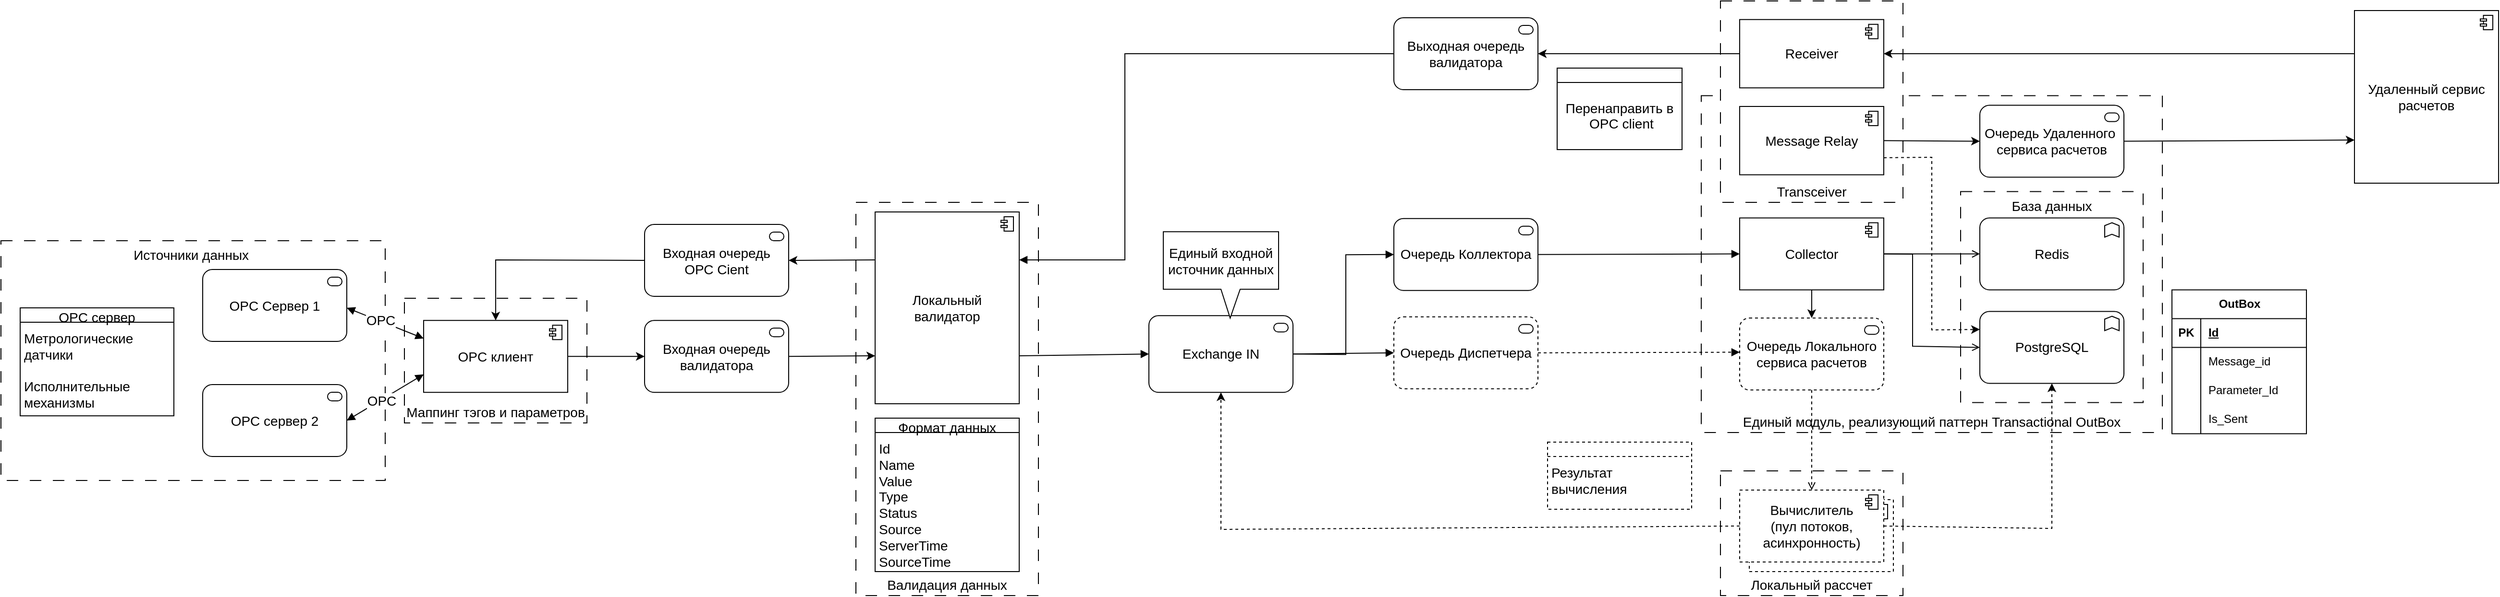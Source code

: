 <mxfile version="22.1.16" type="device">
  <diagram id="R2lEEEUBdFMjLlhIrx00" name="Page-1">
    <mxGraphModel dx="2353" dy="2468" grid="1" gridSize="10" guides="1" tooltips="1" connect="1" arrows="1" fold="1" page="1" pageScale="1" pageWidth="1100" pageHeight="850" math="0" shadow="0" extFonts="Permanent Marker^https://fonts.googleapis.com/css?family=Permanent+Marker">
      <root>
        <mxCell id="0" />
        <mxCell id="1" parent="0" />
        <mxCell id="q7pQSOy4l69L29XSGlJi-17" value="Единый модуль, реализующий паттерн Transactional OutBox" style="rounded=0;whiteSpace=wrap;html=1;verticalAlign=bottom;dashed=1;dashPattern=12 12;fontSize=14;" parent="1" vertex="1">
          <mxGeometry x="680" y="-1331.25" width="480" height="351.25" as="geometry" />
        </mxCell>
        <mxCell id="ocmXwIGSyRuY59burkTd-58" value="Маппинг тэгов и параметров" style="rounded=0;whiteSpace=wrap;html=1;verticalAlign=bottom;dashed=1;dashPattern=12 12;fontSize=14;" vertex="1" parent="1">
          <mxGeometry x="-670" y="-1120" width="190" height="130" as="geometry" />
        </mxCell>
        <mxCell id="uPt5MrWwTsGkhWe8A9bA-5" value="Источники данных&amp;nbsp;" style="rounded=0;whiteSpace=wrap;html=1;verticalAlign=top;dashed=1;dashPattern=12 12;fontSize=14;" parent="1" vertex="1">
          <mxGeometry x="-1090" y="-1180" width="400" height="250" as="geometry" />
        </mxCell>
        <mxCell id="ocmXwIGSyRuY59burkTd-61" value="Transceiver" style="rounded=0;whiteSpace=wrap;html=1;verticalAlign=bottom;dashed=1;dashPattern=12 12;fontSize=14;" vertex="1" parent="1">
          <mxGeometry x="700" y="-1430" width="190" height="210" as="geometry" />
        </mxCell>
        <mxCell id="R5ZMj6Ky-UmzNaYM-wRt-13" value="База данных" style="rounded=0;whiteSpace=wrap;html=1;verticalAlign=top;dashed=1;dashPattern=12 12;fontSize=14;" parent="1" vertex="1">
          <mxGeometry x="950" y="-1231.25" width="190" height="220" as="geometry" />
        </mxCell>
        <mxCell id="R5ZMj6Ky-UmzNaYM-wRt-1" value="Локальный рассчет" style="rounded=0;whiteSpace=wrap;html=1;verticalAlign=bottom;dashed=1;dashPattern=12 12;fontSize=14;" parent="1" vertex="1">
          <mxGeometry x="700" y="-940" width="190" height="130" as="geometry" />
        </mxCell>
        <mxCell id="BQeP7K4-G9sG8Y37uqka-18" value="Валидация данных" style="rounded=0;whiteSpace=wrap;html=1;verticalAlign=bottom;dashed=1;dashPattern=12 12;fontSize=14;" parent="1" vertex="1">
          <mxGeometry x="-200" y="-1220" width="190" height="410" as="geometry" />
        </mxCell>
        <mxCell id="tOWNumE1O2ndxBQ_jYK9-1" value="Вычислитель" style="html=1;outlineConnect=0;whiteSpace=wrap;shape=mxgraph.archimate3.application;appType=comp;archiType=square;fontSize=14;dashed=1;" parent="1" vertex="1">
          <mxGeometry x="730" y="-910" width="150" height="75" as="geometry" />
        </mxCell>
        <mxCell id="YP6sj-OteDb_MOu1oAyH-8" value="OPC Cервер 1" style="html=1;outlineConnect=0;whiteSpace=wrap;shape=mxgraph.archimate3.application;appType=serv;archiType=rounded;fontSize=14;" parent="1" vertex="1">
          <mxGeometry x="-880" y="-1150" width="150" height="75" as="geometry" />
        </mxCell>
        <mxCell id="YP6sj-OteDb_MOu1oAyH-11" value="OPC сервер 2" style="html=1;outlineConnect=0;whiteSpace=wrap;shape=mxgraph.archimate3.application;appType=serv;archiType=rounded;fontSize=14;" parent="1" vertex="1">
          <mxGeometry x="-880" y="-1030" width="150" height="75" as="geometry" />
        </mxCell>
        <mxCell id="YP6sj-OteDb_MOu1oAyH-16" value="OPC клиент" style="html=1;outlineConnect=0;whiteSpace=wrap;shape=mxgraph.archimate3.application;appType=comp;archiType=square;fontSize=14;" parent="1" vertex="1">
          <mxGeometry x="-650" y="-1096.88" width="150" height="75" as="geometry" />
        </mxCell>
        <mxCell id="2gFqnnszDHM0OTCBpC2Q-5" value="Очередь Коллектора" style="html=1;outlineConnect=0;whiteSpace=wrap;shape=mxgraph.archimate3.application;appType=serv;archiType=rounded;fontSize=14;" parent="1" vertex="1">
          <mxGeometry x="360" y="-1203.13" width="150" height="75" as="geometry" />
        </mxCell>
        <mxCell id="2gFqnnszDHM0OTCBpC2Q-6" value="Collector" style="html=1;outlineConnect=0;whiteSpace=wrap;shape=mxgraph.archimate3.application;appType=comp;archiType=square;fontSize=14;" parent="1" vertex="1">
          <mxGeometry x="720" y="-1203.75" width="150" height="75" as="geometry" />
        </mxCell>
        <mxCell id="2gFqnnszDHM0OTCBpC2Q-9" value="Receiver" style="html=1;outlineConnect=0;whiteSpace=wrap;shape=mxgraph.archimate3.application;appType=comp;archiType=square;fontSize=14;" parent="1" vertex="1">
          <mxGeometry x="720" y="-1410.63" width="150" height="71.25" as="geometry" />
        </mxCell>
        <mxCell id="2gFqnnszDHM0OTCBpC2Q-16" value="Вычислитель&lt;br style=&quot;font-size: 14px;&quot;&gt;(пул потоков, асинхронность)" style="html=1;outlineConnect=0;whiteSpace=wrap;shape=mxgraph.archimate3.application;appType=comp;archiType=square;fontSize=14;dashed=1;" parent="1" vertex="1">
          <mxGeometry x="720" y="-920" width="150" height="75" as="geometry" />
        </mxCell>
        <mxCell id="l4Pmd04nFDIlkqcD6siq-2" value="" style="endArrow=block;html=1;rounded=0;exitX=1;exitY=0.5;exitDx=0;exitDy=0;exitPerimeter=0;entryX=0;entryY=0.75;entryDx=0;entryDy=0;entryPerimeter=0;endFill=1;startArrow=block;startFill=1;fontSize=14;" parent="1" source="YP6sj-OteDb_MOu1oAyH-11" target="YP6sj-OteDb_MOu1oAyH-16" edge="1">
          <mxGeometry width="50" height="50" relative="1" as="geometry">
            <mxPoint x="-720" y="-1102" as="sourcePoint" />
            <mxPoint x="-670" y="-1082.5" as="targetPoint" />
          </mxGeometry>
        </mxCell>
        <mxCell id="4BpoNXQiU-3AtLkxDCB7-33" value="OPC" style="edgeLabel;html=1;align=center;verticalAlign=middle;resizable=0;points=[];fontSize=14;" parent="l4Pmd04nFDIlkqcD6siq-2" vertex="1" connectable="0">
          <mxGeometry x="0.222" y="-1" relative="1" as="geometry">
            <mxPoint x="-14" y="8" as="offset" />
          </mxGeometry>
        </mxCell>
        <mxCell id="l4Pmd04nFDIlkqcD6siq-3" value="" style="endArrow=classic;html=1;rounded=0;exitX=1;exitY=0.5;exitDx=0;exitDy=0;exitPerimeter=0;entryX=0;entryY=0.5;entryDx=0;entryDy=0;entryPerimeter=0;endFill=1;fontSize=14;" parent="1" source="YP6sj-OteDb_MOu1oAyH-16" target="Rr9Yoe83aBNbTRtHp_S8-6" edge="1">
          <mxGeometry width="50" height="50" relative="1" as="geometry">
            <mxPoint x="-510" y="-985" as="sourcePoint" />
            <mxPoint x="-420" y="-1062.5" as="targetPoint" />
          </mxGeometry>
        </mxCell>
        <mxCell id="l4Pmd04nFDIlkqcD6siq-5" value="" style="endArrow=block;html=1;rounded=0;exitX=1;exitY=0.5;exitDx=0;exitDy=0;exitPerimeter=0;entryX=0;entryY=0.25;entryDx=0;entryDy=0;entryPerimeter=0;endFill=1;startArrow=block;startFill=1;fontSize=14;" parent="1" target="YP6sj-OteDb_MOu1oAyH-16" edge="1">
          <mxGeometry width="50" height="50" relative="1" as="geometry">
            <mxPoint x="-730" y="-1110" as="sourcePoint" />
            <mxPoint x="-670" y="-1082.5" as="targetPoint" />
          </mxGeometry>
        </mxCell>
        <mxCell id="4BpoNXQiU-3AtLkxDCB7-34" value="OPC" style="edgeLabel;html=1;align=center;verticalAlign=middle;resizable=0;points=[];fontSize=14;" parent="l4Pmd04nFDIlkqcD6siq-5" vertex="1" connectable="0">
          <mxGeometry x="0.251" y="1" relative="1" as="geometry">
            <mxPoint x="-16" y="-6" as="offset" />
          </mxGeometry>
        </mxCell>
        <mxCell id="2gFqnnszDHM0OTCBpC2Q-18" value="Exchange IN" style="html=1;outlineConnect=0;whiteSpace=wrap;shape=mxgraph.archimate3.application;appType=serv;archiType=rounded;fontSize=14;" parent="1" vertex="1">
          <mxGeometry x="105" y="-1101.88" width="150" height="80" as="geometry" />
        </mxCell>
        <mxCell id="l4Pmd04nFDIlkqcD6siq-34" value="" style="endArrow=block;html=1;rounded=0;exitX=1;exitY=0.5;exitDx=0;exitDy=0;exitPerimeter=0;entryX=0;entryY=0.5;entryDx=0;entryDy=0;entryPerimeter=0;endFill=1;fontSize=14;" parent="1" source="2gFqnnszDHM0OTCBpC2Q-18" target="2gFqnnszDHM0OTCBpC2Q-5" edge="1">
          <mxGeometry width="50" height="50" relative="1" as="geometry">
            <mxPoint x="260" y="-1089.38" as="sourcePoint" />
            <mxPoint x="420" y="-1089.38" as="targetPoint" />
            <Array as="points">
              <mxPoint x="310" y="-1061.38" />
              <mxPoint x="310" y="-1165.38" />
            </Array>
          </mxGeometry>
        </mxCell>
        <mxCell id="l4Pmd04nFDIlkqcD6siq-37" value="" style="endArrow=block;html=1;rounded=0;exitX=1;exitY=0.5;exitDx=0;exitDy=0;exitPerimeter=0;entryX=0;entryY=0.5;entryDx=0;entryDy=0;entryPerimeter=0;endFill=1;fontSize=14;" parent="1" source="2gFqnnszDHM0OTCBpC2Q-5" target="2gFqnnszDHM0OTCBpC2Q-6" edge="1">
          <mxGeometry width="50" height="50" relative="1" as="geometry">
            <mxPoint x="740" y="-1230.63" as="sourcePoint" />
            <mxPoint x="820" y="-1230.63" as="targetPoint" />
            <Array as="points" />
          </mxGeometry>
        </mxCell>
        <mxCell id="l4Pmd04nFDIlkqcD6siq-38" value="" style="endArrow=block;html=1;rounded=0;exitX=1;exitY=0.5;exitDx=0;exitDy=0;exitPerimeter=0;endFill=1;entryX=0;entryY=0.5;entryDx=0;entryDy=0;entryPerimeter=0;fontSize=14;dashed=1;" parent="1" source="JOtzG4i4qyJZSoD8lDBt-39" edge="1">
          <mxGeometry width="50" height="50" relative="1" as="geometry">
            <mxPoint x="750" y="-1050.63" as="sourcePoint" />
            <mxPoint x="720" y="-1063.75" as="targetPoint" />
            <Array as="points" />
          </mxGeometry>
        </mxCell>
        <mxCell id="l4Pmd04nFDIlkqcD6siq-47" value="" style="endArrow=open;html=1;rounded=0;endFill=0;fontSize=14;exitX=0.5;exitY=1;exitDx=0;exitDy=0;exitPerimeter=0;dashed=1;entryX=0.5;entryY=0;entryDx=0;entryDy=0;entryPerimeter=0;" parent="1" source="ocmXwIGSyRuY59burkTd-65" edge="1" target="2gFqnnszDHM0OTCBpC2Q-16">
          <mxGeometry width="50" height="50" relative="1" as="geometry">
            <mxPoint x="795" y="-1026.25" as="sourcePoint" />
            <mxPoint x="795" y="-861.25" as="targetPoint" />
            <Array as="points" />
          </mxGeometry>
        </mxCell>
        <mxCell id="l4Pmd04nFDIlkqcD6siq-52" value="" style="endArrow=classic;html=1;rounded=0;endFill=1;entryX=0.5;entryY=1;entryDx=0;entryDy=0;entryPerimeter=0;exitX=1;exitY=0.5;exitDx=0;exitDy=0;exitPerimeter=0;fontSize=14;dashed=1;" parent="1" source="2gFqnnszDHM0OTCBpC2Q-16" target="ocmXwIGSyRuY59burkTd-3" edge="1">
          <mxGeometry width="50" height="50" relative="1" as="geometry">
            <mxPoint x="1110" y="-661.25" as="sourcePoint" />
            <mxPoint x="1045" y="-1030" as="targetPoint" />
            <Array as="points">
              <mxPoint x="1045" y="-880" />
            </Array>
          </mxGeometry>
        </mxCell>
        <mxCell id="l4Pmd04nFDIlkqcD6siq-55" value="" style="endArrow=classic;html=1;rounded=0;exitX=0;exitY=0.5;exitDx=0;exitDy=0;exitPerimeter=0;entryX=0.5;entryY=1;entryDx=0;entryDy=0;entryPerimeter=0;endFill=1;fontSize=14;dashed=1;" parent="1" source="2gFqnnszDHM0OTCBpC2Q-16" target="2gFqnnszDHM0OTCBpC2Q-18" edge="1">
          <mxGeometry width="50" height="50" relative="1" as="geometry">
            <mxPoint x="250" y="-569.38" as="sourcePoint" />
            <mxPoint x="340" y="-568.38" as="targetPoint" />
            <Array as="points">
              <mxPoint x="180" y="-879" />
            </Array>
          </mxGeometry>
        </mxCell>
        <mxCell id="BQeP7K4-G9sG8Y37uqka-5" value="" style="endArrow=classic;html=1;rounded=0;exitX=1;exitY=0.5;exitDx=0;exitDy=0;exitPerimeter=0;endFill=1;entryX=0;entryY=0.75;entryDx=0;entryDy=0;entryPerimeter=0;fontSize=14;" parent="1" source="Rr9Yoe83aBNbTRtHp_S8-6" target="BQeP7K4-G9sG8Y37uqka-6" edge="1">
          <mxGeometry width="50" height="50" relative="1" as="geometry">
            <mxPoint x="-270" y="-1062.5" as="sourcePoint" />
            <mxPoint x="-240" y="-1377" as="targetPoint" />
            <Array as="points" />
          </mxGeometry>
        </mxCell>
        <mxCell id="BQeP7K4-G9sG8Y37uqka-6" value="Локальный &lt;br&gt;валидатор" style="html=1;outlineConnect=0;whiteSpace=wrap;shape=mxgraph.archimate3.application;appType=comp;archiType=square;fontSize=14;" parent="1" vertex="1">
          <mxGeometry x="-180" y="-1210" width="150" height="200" as="geometry" />
        </mxCell>
        <mxCell id="2gFqnnszDHM0OTCBpC2Q-32" value="&lt;table cellpadding=&quot;0&quot; cellspacing=&quot;0&quot; style=&quot;font-size: 14px; width: 100%; height: 100%;&quot;&gt;&lt;tbody style=&quot;font-size: 14px;&quot;&gt;&lt;tr style=&quot;height: 20px; font-size: 14px;&quot;&gt;&lt;td align=&quot;center&quot; style=&quot;font-size: 14px;&quot;&gt;&lt;/td&gt;&lt;/tr&gt;&lt;tr style=&quot;font-size: 14px;&quot;&gt;&lt;td align=&quot;left&quot; valign=&quot;top&quot; style=&quot;padding: 4px; font-size: 14px;&quot;&gt;Результат вычисления&lt;/td&gt;&lt;/tr&gt;&lt;/tbody&gt;&lt;/table&gt;" style="html=1;outlineConnect=0;whiteSpace=wrap;shape=mxgraph.archimate3.businessObject;overflow=fill;fontSize=14;dashed=1;" parent="1" vertex="1">
          <mxGeometry x="520" y="-970" width="150" height="70" as="geometry" />
        </mxCell>
        <mxCell id="R5ZMj6Ky-UmzNaYM-wRt-7" value="Redis" style="html=1;outlineConnect=0;whiteSpace=wrap;shape=mxgraph.archimate3.application;appType=func;archiType=rounded;fontSize=14;" parent="1" vertex="1">
          <mxGeometry x="970" y="-1203.75" width="150" height="75" as="geometry" />
        </mxCell>
        <mxCell id="R5ZMj6Ky-UmzNaYM-wRt-9" value="" style="endArrow=open;html=1;rounded=0;exitX=1;exitY=0.5;exitDx=0;exitDy=0;exitPerimeter=0;entryX=0;entryY=0.5;entryDx=0;entryDy=0;entryPerimeter=0;endFill=0;fontSize=14;" parent="1" source="2gFqnnszDHM0OTCBpC2Q-6" target="R5ZMj6Ky-UmzNaYM-wRt-7" edge="1">
          <mxGeometry width="50" height="50" relative="1" as="geometry">
            <mxPoint x="880" y="-1223.25" as="sourcePoint" />
            <mxPoint x="1180" y="-1273.25" as="targetPoint" />
            <Array as="points" />
          </mxGeometry>
        </mxCell>
        <mxCell id="R5ZMj6Ky-UmzNaYM-wRt-22" value="Единый входной источник данных" style="shape=callout;whiteSpace=wrap;html=1;perimeter=calloutPerimeter;position2=0.58;fontSize=14;" parent="1" vertex="1">
          <mxGeometry x="120" y="-1189.38" width="120" height="90" as="geometry" />
        </mxCell>
        <mxCell id="R5ZMj6Ky-UmzNaYM-wRt-24" value="Удаленный сервис расчетов" style="html=1;outlineConnect=0;whiteSpace=wrap;shape=mxgraph.archimate3.application;appType=comp;archiType=square;fontSize=14;" parent="1" vertex="1">
          <mxGeometry x="1360" y="-1420" width="150" height="180" as="geometry" />
        </mxCell>
        <mxCell id="q7pQSOy4l69L29XSGlJi-2" value="&lt;br style=&quot;font-size: 14px;&quot;&gt;&lt;br style=&quot;font-size: 14px;&quot;&gt;Перенаправить&amp;nbsp;в&lt;br&gt;&amp;nbsp;OPC client" style="html=1;outlineConnect=0;whiteSpace=wrap;shape=mxgraph.archimate3.businessObject;overflow=fill;fontSize=14;" parent="1" vertex="1">
          <mxGeometry x="530" y="-1360" width="130" height="85" as="geometry" />
        </mxCell>
        <mxCell id="q7pQSOy4l69L29XSGlJi-11" value="Выходная очередь валидатора" style="html=1;outlineConnect=0;whiteSpace=wrap;shape=mxgraph.archimate3.application;appType=serv;archiType=rounded;fontSize=14;" parent="1" vertex="1">
          <mxGeometry x="360" y="-1412.5" width="150" height="75" as="geometry" />
        </mxCell>
        <mxCell id="q7pQSOy4l69L29XSGlJi-13" value="" style="edgeStyle=elbowEdgeStyle;html=1;endArrow=classic;elbow=vertical;endFill=1;rounded=0;entryX=0.5;entryY=0;entryDx=0;entryDy=0;entryPerimeter=0;exitX=0.5;exitY=1;exitDx=0;exitDy=0;exitPerimeter=0;fontSize=14;" parent="1" source="2gFqnnszDHM0OTCBpC2Q-6" target="ocmXwIGSyRuY59burkTd-65" edge="1">
          <mxGeometry x="1" y="10" relative="1" as="geometry">
            <mxPoint x="180" y="-971.25" as="sourcePoint" />
            <mxPoint x="795" y="-1101.25" as="targetPoint" />
          </mxGeometry>
        </mxCell>
        <mxCell id="BQeP7K4-G9sG8Y37uqka-4" value="&lt;table cellpadding=&quot;0&quot; cellspacing=&quot;0&quot; style=&quot;font-size: 14px; width: 100%; height: 100%;&quot;&gt;&lt;tbody style=&quot;font-size: 14px;&quot;&gt;&lt;tr style=&quot;height: 20px; font-size: 14px;&quot;&gt;&lt;td align=&quot;center&quot; style=&quot;font-size: 14px;&quot;&gt;Формат данных&lt;/td&gt;&lt;/tr&gt;&lt;tr style=&quot;font-size: 14px;&quot;&gt;&lt;td align=&quot;left&quot; valign=&quot;top&quot; style=&quot;padding: 4px; font-size: 14px;&quot;&gt;Id&lt;br style=&quot;font-size: 14px;&quot;&gt;Name&lt;br style=&quot;font-size: 14px;&quot;&gt;Value&lt;br style=&quot;font-size: 14px;&quot;&gt;Type&lt;br style=&quot;font-size: 14px;&quot;&gt;Status&lt;br style=&quot;font-size: 14px;&quot;&gt;Source&lt;br style=&quot;font-size: 14px;&quot;&gt;ServerTime&lt;br style=&quot;font-size: 14px;&quot;&gt;SourceTime&lt;br style=&quot;font-size: 14px;&quot;&gt;Alias&lt;br style=&quot;font-size: 14px;&quot;&gt;&lt;br style=&quot;font-size: 14px;&quot;&gt;&lt;/td&gt;&lt;/tr&gt;&lt;/tbody&gt;&lt;/table&gt;" style="html=1;outlineConnect=0;whiteSpace=wrap;shape=mxgraph.archimate3.businessObject;overflow=fill;verticalAlign=top;fontSize=14;" parent="1" vertex="1">
          <mxGeometry x="-180" y="-995" width="150" height="160" as="geometry" />
        </mxCell>
        <mxCell id="4BpoNXQiU-3AtLkxDCB7-11" value="&lt;table cellpadding=&quot;0&quot; cellspacing=&quot;0&quot; style=&quot;font-size: 14px; width: 100%; height: 100%;&quot;&gt;&lt;tbody style=&quot;font-size: 14px;&quot;&gt;&lt;tr style=&quot;height: 20px; font-size: 14px;&quot;&gt;&lt;td align=&quot;center&quot; style=&quot;font-size: 14px;&quot;&gt;OPC сервер&lt;/td&gt;&lt;/tr&gt;&lt;tr style=&quot;font-size: 14px;&quot;&gt;&lt;td align=&quot;left&quot; valign=&quot;top&quot; style=&quot;padding: 4px; font-size: 14px;&quot;&gt;Метрологические датчики&lt;br&gt;&lt;br style=&quot;font-size: 14px;&quot;&gt;Исполнительные механизмы&lt;br style=&quot;font-size: 14px;&quot;&gt;&lt;br style=&quot;font-size: 14px;&quot;&gt;&lt;br style=&quot;font-size: 14px;&quot;&gt;&lt;/td&gt;&lt;/tr&gt;&lt;/tbody&gt;&lt;/table&gt;" style="html=1;outlineConnect=0;whiteSpace=wrap;shape=mxgraph.archimate3.businessObject;overflow=fill;fontSize=14;" parent="1" vertex="1">
          <mxGeometry x="-1070" y="-1109.998" width="160" height="112.593" as="geometry" />
        </mxCell>
        <mxCell id="4BpoNXQiU-3AtLkxDCB7-23" style="edgeStyle=orthogonalEdgeStyle;rounded=0;orthogonalLoop=1;jettySize=auto;html=1;exitX=0.5;exitY=1;exitDx=0;exitDy=0;exitPerimeter=0;dashed=1;dashPattern=1 4;startArrow=open;startFill=0;endArrow=none;endFill=0;fontSize=14;" parent="1" edge="1">
          <mxGeometry relative="1" as="geometry">
            <mxPoint x="-1000" y="-895.092" as="sourcePoint" />
            <mxPoint x="-1000" y="-895.092" as="targetPoint" />
          </mxGeometry>
        </mxCell>
        <mxCell id="JOtzG4i4qyJZSoD8lDBt-9" value="" style="endArrow=block;html=1;rounded=0;exitX=1;exitY=0.75;exitDx=0;exitDy=0;exitPerimeter=0;entryX=0;entryY=0.5;entryDx=0;entryDy=0;entryPerimeter=0;endFill=1;fontSize=14;" parent="1" source="BQeP7K4-G9sG8Y37uqka-6" target="2gFqnnszDHM0OTCBpC2Q-18" edge="1">
          <mxGeometry width="50" height="50" relative="1" as="geometry">
            <mxPoint x="490" y="-822" as="sourcePoint" />
            <mxPoint x="360" y="-740" as="targetPoint" />
          </mxGeometry>
        </mxCell>
        <mxCell id="JOtzG4i4qyJZSoD8lDBt-25" value="" style="endArrow=block;html=1;rounded=0;endFill=1;entryX=1;entryY=0.25;entryDx=0;entryDy=0;entryPerimeter=0;exitX=0;exitY=0.5;exitDx=0;exitDy=0;exitPerimeter=0;fontSize=14;" parent="1" source="q7pQSOy4l69L29XSGlJi-11" target="BQeP7K4-G9sG8Y37uqka-6" edge="1">
          <mxGeometry width="50" height="50" relative="1" as="geometry">
            <mxPoint x="-130" y="-1330" as="sourcePoint" />
            <mxPoint x="-80" y="-1380" as="targetPoint" />
            <Array as="points">
              <mxPoint x="80" y="-1375" />
              <mxPoint x="80" y="-1160" />
            </Array>
          </mxGeometry>
        </mxCell>
        <mxCell id="JOtzG4i4qyJZSoD8lDBt-39" value="Очередь Диспетчера" style="html=1;outlineConnect=0;whiteSpace=wrap;shape=mxgraph.archimate3.application;appType=serv;archiType=rounded;fontSize=14;dashed=1;" parent="1" vertex="1">
          <mxGeometry x="360" y="-1100.63" width="150" height="75" as="geometry" />
        </mxCell>
        <mxCell id="JOtzG4i4qyJZSoD8lDBt-40" value="" style="endArrow=block;html=1;rounded=0;exitX=1;exitY=0.5;exitDx=0;exitDy=0;exitPerimeter=0;entryX=0;entryY=0.5;entryDx=0;entryDy=0;entryPerimeter=0;endFill=1;fontSize=14;" parent="1" source="2gFqnnszDHM0OTCBpC2Q-18" target="JOtzG4i4qyJZSoD8lDBt-39" edge="1">
          <mxGeometry width="50" height="50" relative="1" as="geometry">
            <mxPoint x="330" y="-1049.38" as="sourcePoint" />
            <mxPoint x="470" y="-1201.38" as="targetPoint" />
            <Array as="points" />
          </mxGeometry>
        </mxCell>
        <mxCell id="Rr9Yoe83aBNbTRtHp_S8-2" value="" style="endArrow=classic;html=1;rounded=0;exitX=0;exitY=0.5;exitDx=0;exitDy=0;exitPerimeter=0;entryX=1;entryY=0.5;entryDx=0;entryDy=0;entryPerimeter=0;" parent="1" source="2gFqnnszDHM0OTCBpC2Q-9" target="q7pQSOy4l69L29XSGlJi-11" edge="1">
          <mxGeometry width="50" height="50" relative="1" as="geometry">
            <mxPoint x="990" y="-1150.63" as="sourcePoint" />
            <mxPoint x="1040" y="-1200.63" as="targetPoint" />
            <Array as="points" />
          </mxGeometry>
        </mxCell>
        <mxCell id="Rr9Yoe83aBNbTRtHp_S8-4" value="" style="endArrow=classic;html=1;rounded=0;entryX=0;entryY=0.75;entryDx=0;entryDy=0;entryPerimeter=0;exitX=1;exitY=0.5;exitDx=0;exitDy=0;exitPerimeter=0;startArrow=none;startFill=0;" parent="1" source="ocmXwIGSyRuY59burkTd-1" target="R5ZMj6Ky-UmzNaYM-wRt-24" edge="1">
          <mxGeometry width="50" height="50" relative="1" as="geometry">
            <mxPoint x="1220" y="-1268.25" as="sourcePoint" />
            <mxPoint x="780" y="-1061.25" as="targetPoint" />
          </mxGeometry>
        </mxCell>
        <mxCell id="Rr9Yoe83aBNbTRtHp_S8-6" value="Входная очередь &lt;br&gt;валидатора" style="html=1;outlineConnect=0;whiteSpace=wrap;shape=mxgraph.archimate3.application;appType=serv;archiType=rounded;fontSize=14;" parent="1" vertex="1">
          <mxGeometry x="-420" y="-1096.88" width="150" height="75" as="geometry" />
        </mxCell>
        <mxCell id="Rr9Yoe83aBNbTRtHp_S8-8" value="" style="endArrow=classic;html=1;rounded=0;exitX=0;exitY=0.25;exitDx=0;exitDy=0;exitPerimeter=0;entryX=1;entryY=0.5;entryDx=0;entryDy=0;entryPerimeter=0;" parent="1" source="BQeP7K4-G9sG8Y37uqka-6" target="ocmXwIGSyRuY59burkTd-66" edge="1">
          <mxGeometry width="50" height="50" relative="1" as="geometry">
            <mxPoint x="-400" y="-1260" as="sourcePoint" />
            <mxPoint x="-350" y="-1310" as="targetPoint" />
            <Array as="points" />
          </mxGeometry>
        </mxCell>
        <mxCell id="ocmXwIGSyRuY59burkTd-1" value="Очередь Удаленного&amp;nbsp; сервиса расчетов" style="html=1;outlineConnect=0;whiteSpace=wrap;shape=mxgraph.archimate3.application;appType=serv;archiType=rounded;fontSize=14;" vertex="1" parent="1">
          <mxGeometry x="970" y="-1321.25" width="150" height="75" as="geometry" />
        </mxCell>
        <mxCell id="ocmXwIGSyRuY59burkTd-2" value="" style="endArrow=classic;html=1;rounded=0;entryX=0;entryY=0.5;entryDx=0;entryDy=0;entryPerimeter=0;startArrow=none;startFill=0;exitX=1;exitY=0.5;exitDx=0;exitDy=0;exitPerimeter=0;" edge="1" parent="1" source="ocmXwIGSyRuY59burkTd-60" target="ocmXwIGSyRuY59burkTd-1">
          <mxGeometry width="50" height="50" relative="1" as="geometry">
            <mxPoint x="870" y="-1318.25" as="sourcePoint" />
            <mxPoint x="1310" y="-1273.25" as="targetPoint" />
          </mxGeometry>
        </mxCell>
        <mxCell id="ocmXwIGSyRuY59burkTd-3" value="PostgreSQL" style="html=1;outlineConnect=0;whiteSpace=wrap;shape=mxgraph.archimate3.application;appType=func;archiType=rounded;fontSize=14;" vertex="1" parent="1">
          <mxGeometry x="970" y="-1106.25" width="150" height="75" as="geometry" />
        </mxCell>
        <mxCell id="ocmXwIGSyRuY59burkTd-4" value="" style="endArrow=open;html=1;rounded=0;exitX=1;exitY=0.5;exitDx=0;exitDy=0;exitPerimeter=0;entryX=0;entryY=0.5;entryDx=0;entryDy=0;entryPerimeter=0;endFill=0;fontSize=14;" edge="1" parent="1" source="2gFqnnszDHM0OTCBpC2Q-6" target="ocmXwIGSyRuY59burkTd-3">
          <mxGeometry width="50" height="50" relative="1" as="geometry">
            <mxPoint x="880" y="-1156.25" as="sourcePoint" />
            <mxPoint x="980" y="-1156.25" as="targetPoint" />
            <Array as="points">
              <mxPoint x="900" y="-1166" />
              <mxPoint x="900" y="-1070" />
            </Array>
          </mxGeometry>
        </mxCell>
        <mxCell id="ocmXwIGSyRuY59burkTd-43" value="OutBox" style="shape=table;startSize=30;container=1;collapsible=1;childLayout=tableLayout;fixedRows=1;rowLines=0;fontStyle=1;align=center;resizeLast=1;html=1;" vertex="1" parent="1">
          <mxGeometry x="1170" y="-1128.75" width="140" height="150" as="geometry" />
        </mxCell>
        <mxCell id="ocmXwIGSyRuY59burkTd-44" value="" style="shape=tableRow;horizontal=0;startSize=0;swimlaneHead=0;swimlaneBody=0;fillColor=none;collapsible=0;dropTarget=0;points=[[0,0.5],[1,0.5]];portConstraint=eastwest;top=0;left=0;right=0;bottom=1;" vertex="1" parent="ocmXwIGSyRuY59burkTd-43">
          <mxGeometry y="30" width="140" height="30" as="geometry" />
        </mxCell>
        <mxCell id="ocmXwIGSyRuY59burkTd-45" value="PK" style="shape=partialRectangle;connectable=0;fillColor=none;top=0;left=0;bottom=0;right=0;fontStyle=1;overflow=hidden;whiteSpace=wrap;html=1;" vertex="1" parent="ocmXwIGSyRuY59burkTd-44">
          <mxGeometry width="30" height="30" as="geometry">
            <mxRectangle width="30" height="30" as="alternateBounds" />
          </mxGeometry>
        </mxCell>
        <mxCell id="ocmXwIGSyRuY59burkTd-46" value="Id" style="shape=partialRectangle;connectable=0;fillColor=none;top=0;left=0;bottom=0;right=0;align=left;spacingLeft=6;fontStyle=5;overflow=hidden;whiteSpace=wrap;html=1;" vertex="1" parent="ocmXwIGSyRuY59burkTd-44">
          <mxGeometry x="30" width="110" height="30" as="geometry">
            <mxRectangle width="110" height="30" as="alternateBounds" />
          </mxGeometry>
        </mxCell>
        <mxCell id="ocmXwIGSyRuY59burkTd-47" value="" style="shape=tableRow;horizontal=0;startSize=0;swimlaneHead=0;swimlaneBody=0;fillColor=none;collapsible=0;dropTarget=0;points=[[0,0.5],[1,0.5]];portConstraint=eastwest;top=0;left=0;right=0;bottom=0;" vertex="1" parent="ocmXwIGSyRuY59burkTd-43">
          <mxGeometry y="60" width="140" height="30" as="geometry" />
        </mxCell>
        <mxCell id="ocmXwIGSyRuY59burkTd-48" value="" style="shape=partialRectangle;connectable=0;fillColor=none;top=0;left=0;bottom=0;right=0;editable=1;overflow=hidden;whiteSpace=wrap;html=1;" vertex="1" parent="ocmXwIGSyRuY59burkTd-47">
          <mxGeometry width="30" height="30" as="geometry">
            <mxRectangle width="30" height="30" as="alternateBounds" />
          </mxGeometry>
        </mxCell>
        <mxCell id="ocmXwIGSyRuY59burkTd-49" value="Message_id" style="shape=partialRectangle;connectable=0;fillColor=none;top=0;left=0;bottom=0;right=0;align=left;spacingLeft=6;overflow=hidden;whiteSpace=wrap;html=1;" vertex="1" parent="ocmXwIGSyRuY59burkTd-47">
          <mxGeometry x="30" width="110" height="30" as="geometry">
            <mxRectangle width="110" height="30" as="alternateBounds" />
          </mxGeometry>
        </mxCell>
        <mxCell id="ocmXwIGSyRuY59burkTd-50" value="" style="shape=tableRow;horizontal=0;startSize=0;swimlaneHead=0;swimlaneBody=0;fillColor=none;collapsible=0;dropTarget=0;points=[[0,0.5],[1,0.5]];portConstraint=eastwest;top=0;left=0;right=0;bottom=0;" vertex="1" parent="ocmXwIGSyRuY59burkTd-43">
          <mxGeometry y="90" width="140" height="30" as="geometry" />
        </mxCell>
        <mxCell id="ocmXwIGSyRuY59burkTd-51" value="" style="shape=partialRectangle;connectable=0;fillColor=none;top=0;left=0;bottom=0;right=0;editable=1;overflow=hidden;whiteSpace=wrap;html=1;" vertex="1" parent="ocmXwIGSyRuY59burkTd-50">
          <mxGeometry width="30" height="30" as="geometry">
            <mxRectangle width="30" height="30" as="alternateBounds" />
          </mxGeometry>
        </mxCell>
        <mxCell id="ocmXwIGSyRuY59burkTd-52" value="Parameter_Id" style="shape=partialRectangle;connectable=0;fillColor=none;top=0;left=0;bottom=0;right=0;align=left;spacingLeft=6;overflow=hidden;whiteSpace=wrap;html=1;" vertex="1" parent="ocmXwIGSyRuY59burkTd-50">
          <mxGeometry x="30" width="110" height="30" as="geometry">
            <mxRectangle width="110" height="30" as="alternateBounds" />
          </mxGeometry>
        </mxCell>
        <mxCell id="ocmXwIGSyRuY59burkTd-53" value="" style="shape=tableRow;horizontal=0;startSize=0;swimlaneHead=0;swimlaneBody=0;fillColor=none;collapsible=0;dropTarget=0;points=[[0,0.5],[1,0.5]];portConstraint=eastwest;top=0;left=0;right=0;bottom=0;" vertex="1" parent="ocmXwIGSyRuY59burkTd-43">
          <mxGeometry y="120" width="140" height="30" as="geometry" />
        </mxCell>
        <mxCell id="ocmXwIGSyRuY59burkTd-54" value="" style="shape=partialRectangle;connectable=0;fillColor=none;top=0;left=0;bottom=0;right=0;editable=1;overflow=hidden;whiteSpace=wrap;html=1;" vertex="1" parent="ocmXwIGSyRuY59burkTd-53">
          <mxGeometry width="30" height="30" as="geometry">
            <mxRectangle width="30" height="30" as="alternateBounds" />
          </mxGeometry>
        </mxCell>
        <mxCell id="ocmXwIGSyRuY59burkTd-55" value="Is_Sent" style="shape=partialRectangle;connectable=0;fillColor=none;top=0;left=0;bottom=0;right=0;align=left;spacingLeft=6;overflow=hidden;whiteSpace=wrap;html=1;" vertex="1" parent="ocmXwIGSyRuY59burkTd-53">
          <mxGeometry x="30" width="110" height="30" as="geometry">
            <mxRectangle width="110" height="30" as="alternateBounds" />
          </mxGeometry>
        </mxCell>
        <mxCell id="ocmXwIGSyRuY59burkTd-57" value="" style="endArrow=classic;html=1;rounded=0;exitX=0;exitY=0.25;exitDx=0;exitDy=0;exitPerimeter=0;entryX=1;entryY=0.5;entryDx=0;entryDy=0;entryPerimeter=0;" edge="1" parent="1" source="R5ZMj6Ky-UmzNaYM-wRt-24" target="2gFqnnszDHM0OTCBpC2Q-9">
          <mxGeometry width="50" height="50" relative="1" as="geometry">
            <mxPoint x="1190" y="-1511.25" as="sourcePoint" />
            <mxPoint x="1240" y="-1561.25" as="targetPoint" />
          </mxGeometry>
        </mxCell>
        <mxCell id="ocmXwIGSyRuY59burkTd-60" value="Message Relay" style="html=1;outlineConnect=0;whiteSpace=wrap;shape=mxgraph.archimate3.application;appType=comp;archiType=square;fontSize=14;" vertex="1" parent="1">
          <mxGeometry x="720" y="-1320" width="150" height="71.25" as="geometry" />
        </mxCell>
        <mxCell id="ocmXwIGSyRuY59burkTd-64" value="" style="endArrow=classic;html=1;rounded=0;exitX=1;exitY=0.75;exitDx=0;exitDy=0;exitPerimeter=0;entryX=0;entryY=0.25;entryDx=0;entryDy=0;entryPerimeter=0;dashed=1;" edge="1" parent="1" source="ocmXwIGSyRuY59burkTd-60" target="ocmXwIGSyRuY59burkTd-3">
          <mxGeometry width="50" height="50" relative="1" as="geometry">
            <mxPoint x="1400" y="-1080" as="sourcePoint" />
            <mxPoint x="1450" y="-1130" as="targetPoint" />
            <Array as="points">
              <mxPoint x="920" y="-1267" />
              <mxPoint x="920" y="-1087" />
            </Array>
          </mxGeometry>
        </mxCell>
        <mxCell id="ocmXwIGSyRuY59burkTd-65" value="Очередь Локального сервиса расчетов" style="html=1;outlineConnect=0;whiteSpace=wrap;shape=mxgraph.archimate3.application;appType=serv;archiType=rounded;fontSize=14;dashed=1;" vertex="1" parent="1">
          <mxGeometry x="720" y="-1099.38" width="150" height="75" as="geometry" />
        </mxCell>
        <mxCell id="ocmXwIGSyRuY59burkTd-66" value="Входная очередь &lt;br&gt;ОРС Cient" style="html=1;outlineConnect=0;whiteSpace=wrap;shape=mxgraph.archimate3.application;appType=serv;archiType=rounded;fontSize=14;" vertex="1" parent="1">
          <mxGeometry x="-420" y="-1197.0" width="150" height="75" as="geometry" />
        </mxCell>
        <mxCell id="ocmXwIGSyRuY59burkTd-68" value="" style="endArrow=classic;html=1;rounded=0;exitX=0;exitY=0.5;exitDx=0;exitDy=0;exitPerimeter=0;entryX=0.5;entryY=0;entryDx=0;entryDy=0;entryPerimeter=0;" edge="1" parent="1" source="ocmXwIGSyRuY59burkTd-66" target="YP6sj-OteDb_MOu1oAyH-16">
          <mxGeometry width="50" height="50" relative="1" as="geometry">
            <mxPoint x="-380" y="-920" as="sourcePoint" />
            <mxPoint x="-330" y="-970" as="targetPoint" />
            <Array as="points">
              <mxPoint x="-575" y="-1160" />
            </Array>
          </mxGeometry>
        </mxCell>
      </root>
    </mxGraphModel>
  </diagram>
</mxfile>
